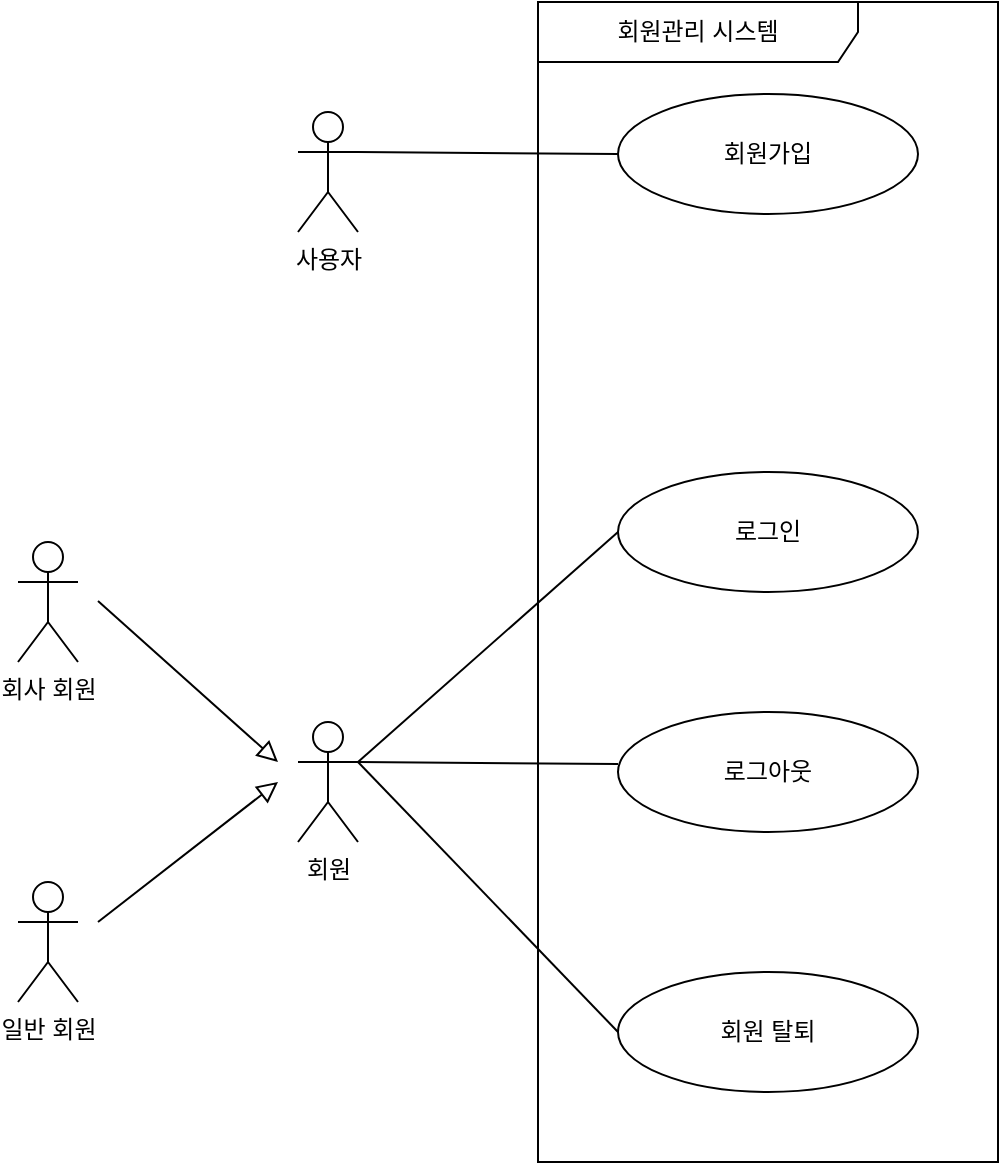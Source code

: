 <mxfile version="21.2.8" type="device">
  <diagram id="zkdOYTn5vW0a3zdd7zKN" name="페이지-2">
    <mxGraphModel dx="1194" dy="674" grid="1" gridSize="10" guides="1" tooltips="1" connect="1" arrows="1" fold="1" page="1" pageScale="1" pageWidth="827" pageHeight="1169" math="0" shadow="0">
      <root>
        <mxCell id="0" />
        <mxCell id="1" parent="0" />
        <mxCell id="FRXnbz1p3JDmP8_7-DGu-1" value="사용자" style="shape=umlActor;verticalLabelPosition=bottom;verticalAlign=top;html=1;" parent="1" vertex="1">
          <mxGeometry x="310" y="525" width="30" height="60" as="geometry" />
        </mxCell>
        <mxCell id="FRXnbz1p3JDmP8_7-DGu-9" value="회원가입" style="ellipse;whiteSpace=wrap;html=1;" parent="1" vertex="1">
          <mxGeometry x="470" y="516" width="150" height="60" as="geometry" />
        </mxCell>
        <mxCell id="FRXnbz1p3JDmP8_7-DGu-14" value="회사 회원" style="shape=umlActor;verticalLabelPosition=bottom;verticalAlign=top;html=1;" parent="1" vertex="1">
          <mxGeometry x="170" y="740" width="30" height="60" as="geometry" />
        </mxCell>
        <mxCell id="FRXnbz1p3JDmP8_7-DGu-15" value="일반 회원" style="shape=umlActor;verticalLabelPosition=bottom;verticalAlign=top;html=1;" parent="1" vertex="1">
          <mxGeometry x="170" y="910" width="30" height="60" as="geometry" />
        </mxCell>
        <mxCell id="FRXnbz1p3JDmP8_7-DGu-16" value="" style="endArrow=block;html=1;rounded=0;align=center;verticalAlign=bottom;endFill=0;labelBackgroundColor=none;endSize=8;" parent="1" edge="1">
          <mxGeometry x="1" y="142" relative="1" as="geometry">
            <mxPoint x="210" y="769.5" as="sourcePoint" />
            <mxPoint x="300" y="850" as="targetPoint" />
            <mxPoint x="110" y="52" as="offset" />
          </mxGeometry>
        </mxCell>
        <mxCell id="FRXnbz1p3JDmP8_7-DGu-18" value="" style="endArrow=block;html=1;rounded=0;align=center;verticalAlign=bottom;endFill=0;labelBackgroundColor=none;endSize=8;" parent="1" edge="1">
          <mxGeometry x="1" y="142" relative="1" as="geometry">
            <mxPoint x="210" y="930" as="sourcePoint" />
            <mxPoint x="300" y="860" as="targetPoint" />
            <mxPoint x="110" y="52" as="offset" />
          </mxGeometry>
        </mxCell>
        <mxCell id="FRXnbz1p3JDmP8_7-DGu-20" value="회원" style="shape=umlActor;verticalLabelPosition=bottom;verticalAlign=top;html=1;" parent="1" vertex="1">
          <mxGeometry x="310" y="830" width="30" height="60" as="geometry" />
        </mxCell>
        <mxCell id="FRXnbz1p3JDmP8_7-DGu-22" value="로그인" style="ellipse;whiteSpace=wrap;html=1;" parent="1" vertex="1">
          <mxGeometry x="470" y="705" width="150" height="60" as="geometry" />
        </mxCell>
        <mxCell id="FRXnbz1p3JDmP8_7-DGu-23" value="로그아웃" style="ellipse;whiteSpace=wrap;html=1;" parent="1" vertex="1">
          <mxGeometry x="470" y="825" width="150" height="60" as="geometry" />
        </mxCell>
        <mxCell id="FRXnbz1p3JDmP8_7-DGu-24" value="회원 탈퇴" style="ellipse;whiteSpace=wrap;html=1;" parent="1" vertex="1">
          <mxGeometry x="470" y="955" width="150" height="60" as="geometry" />
        </mxCell>
        <mxCell id="9Klvhd9V8XGBRdD3896y-1" value="" style="endArrow=none;html=1;rounded=0;exitX=1;exitY=0.333;exitDx=0;exitDy=0;exitPerimeter=0;entryX=0;entryY=0.5;entryDx=0;entryDy=0;" edge="1" parent="1" source="FRXnbz1p3JDmP8_7-DGu-1" target="FRXnbz1p3JDmP8_7-DGu-9">
          <mxGeometry width="50" height="50" relative="1" as="geometry">
            <mxPoint x="290" y="585" as="sourcePoint" />
            <mxPoint x="340" y="535" as="targetPoint" />
          </mxGeometry>
        </mxCell>
        <mxCell id="9Klvhd9V8XGBRdD3896y-2" value="" style="endArrow=none;html=1;rounded=0;exitX=1;exitY=0.333;exitDx=0;exitDy=0;exitPerimeter=0;entryX=0;entryY=0.5;entryDx=0;entryDy=0;" edge="1" parent="1" source="FRXnbz1p3JDmP8_7-DGu-20">
          <mxGeometry width="50" height="50" relative="1" as="geometry">
            <mxPoint x="370" y="850" as="sourcePoint" />
            <mxPoint x="470" y="851" as="targetPoint" />
          </mxGeometry>
        </mxCell>
        <mxCell id="9Klvhd9V8XGBRdD3896y-3" value="" style="endArrow=none;html=1;rounded=0;exitX=1;exitY=0.333;exitDx=0;exitDy=0;exitPerimeter=0;entryX=0;entryY=0.5;entryDx=0;entryDy=0;" edge="1" parent="1" source="FRXnbz1p3JDmP8_7-DGu-20" target="FRXnbz1p3JDmP8_7-DGu-22">
          <mxGeometry width="50" height="50" relative="1" as="geometry">
            <mxPoint x="384" y="769.5" as="sourcePoint" />
            <mxPoint x="484" y="770.5" as="targetPoint" />
          </mxGeometry>
        </mxCell>
        <mxCell id="9Klvhd9V8XGBRdD3896y-4" value="" style="endArrow=none;html=1;rounded=0;exitX=1;exitY=0.333;exitDx=0;exitDy=0;exitPerimeter=0;entryX=0;entryY=0.5;entryDx=0;entryDy=0;" edge="1" parent="1" source="FRXnbz1p3JDmP8_7-DGu-20" target="FRXnbz1p3JDmP8_7-DGu-24">
          <mxGeometry width="50" height="50" relative="1" as="geometry">
            <mxPoint x="370" y="890" as="sourcePoint" />
            <mxPoint x="470" y="891" as="targetPoint" />
          </mxGeometry>
        </mxCell>
        <mxCell id="9Klvhd9V8XGBRdD3896y-7" value="회원관리 시스템" style="shape=umlFrame;whiteSpace=wrap;html=1;pointerEvents=0;recursiveResize=0;container=1;collapsible=0;width=160;" vertex="1" parent="1">
          <mxGeometry x="430" y="470" width="230" height="580" as="geometry" />
        </mxCell>
      </root>
    </mxGraphModel>
  </diagram>
</mxfile>
